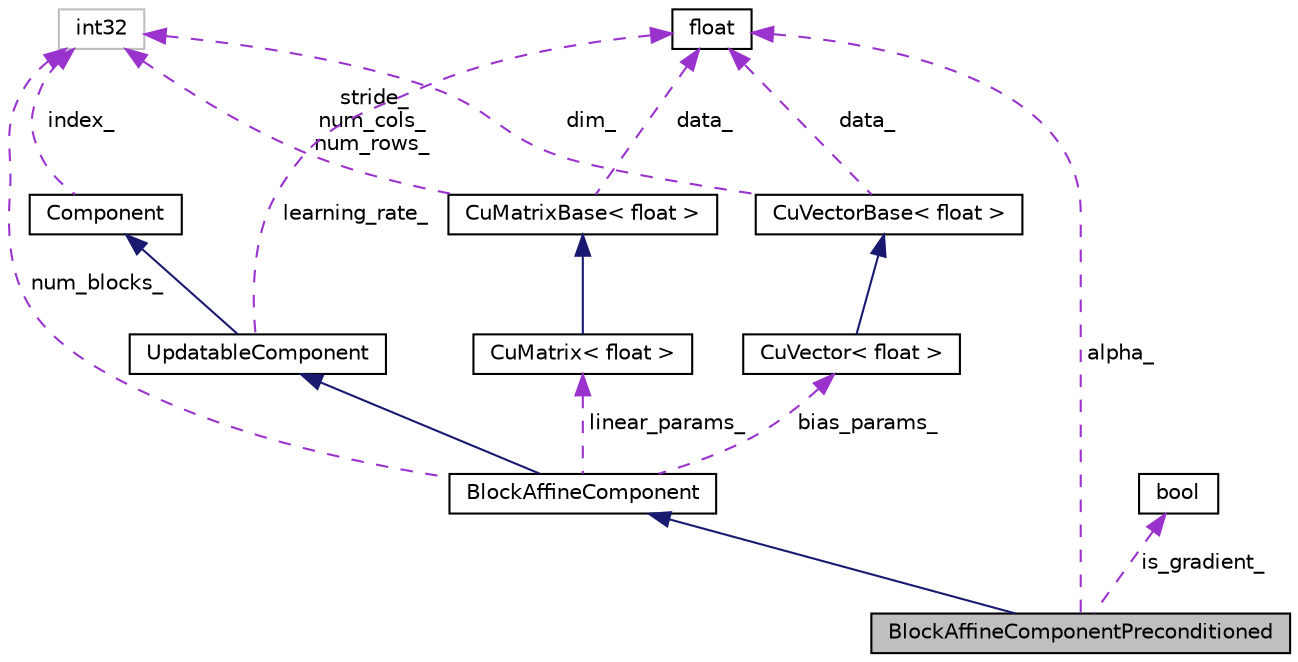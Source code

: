 digraph "BlockAffineComponentPreconditioned"
{
  edge [fontname="Helvetica",fontsize="10",labelfontname="Helvetica",labelfontsize="10"];
  node [fontname="Helvetica",fontsize="10",shape=record];
  Node4 [label="BlockAffineComponentPreconditioned",height=0.2,width=0.4,color="black", fillcolor="grey75", style="filled", fontcolor="black"];
  Node5 -> Node4 [dir="back",color="midnightblue",fontsize="10",style="solid",fontname="Helvetica"];
  Node5 [label="BlockAffineComponent",height=0.2,width=0.4,color="black", fillcolor="white", style="filled",URL="$classkaldi_1_1nnet2_1_1BlockAffineComponent.html"];
  Node6 -> Node5 [dir="back",color="midnightblue",fontsize="10",style="solid",fontname="Helvetica"];
  Node6 [label="UpdatableComponent",height=0.2,width=0.4,color="black", fillcolor="white", style="filled",URL="$classkaldi_1_1nnet2_1_1UpdatableComponent.html",tooltip="Class UpdatableComponent is a Component which has trainable parameters and contains some global param..."];
  Node7 -> Node6 [dir="back",color="midnightblue",fontsize="10",style="solid",fontname="Helvetica"];
  Node7 [label="Component",height=0.2,width=0.4,color="black", fillcolor="white", style="filled",URL="$classkaldi_1_1nnet2_1_1Component.html",tooltip="Abstract class, basic element of the network, it is a box with defined inputs, outputs, and tranformation functions interface. "];
  Node8 -> Node7 [dir="back",color="darkorchid3",fontsize="10",style="dashed",label=" index_" ,fontname="Helvetica"];
  Node8 [label="int32",height=0.2,width=0.4,color="grey75", fillcolor="white", style="filled"];
  Node9 -> Node6 [dir="back",color="darkorchid3",fontsize="10",style="dashed",label=" learning_rate_" ,fontname="Helvetica"];
  Node9 [label="float",height=0.2,width=0.4,color="black", fillcolor="white", style="filled",URL="$classfloat.html"];
  Node10 -> Node5 [dir="back",color="darkorchid3",fontsize="10",style="dashed",label=" linear_params_" ,fontname="Helvetica"];
  Node10 [label="CuMatrix\< float \>",height=0.2,width=0.4,color="black", fillcolor="white", style="filled",URL="$classkaldi_1_1CuMatrix.html"];
  Node11 -> Node10 [dir="back",color="midnightblue",fontsize="10",style="solid",fontname="Helvetica"];
  Node11 [label="CuMatrixBase\< float \>",height=0.2,width=0.4,color="black", fillcolor="white", style="filled",URL="$classkaldi_1_1CuMatrixBase.html"];
  Node9 -> Node11 [dir="back",color="darkorchid3",fontsize="10",style="dashed",label=" data_" ,fontname="Helvetica"];
  Node8 -> Node11 [dir="back",color="darkorchid3",fontsize="10",style="dashed",label=" stride_\nnum_cols_\nnum_rows_" ,fontname="Helvetica"];
  Node8 -> Node5 [dir="back",color="darkorchid3",fontsize="10",style="dashed",label=" num_blocks_" ,fontname="Helvetica"];
  Node12 -> Node5 [dir="back",color="darkorchid3",fontsize="10",style="dashed",label=" bias_params_" ,fontname="Helvetica"];
  Node12 [label="CuVector\< float \>",height=0.2,width=0.4,color="black", fillcolor="white", style="filled",URL="$classkaldi_1_1CuVector.html"];
  Node13 -> Node12 [dir="back",color="midnightblue",fontsize="10",style="solid",fontname="Helvetica"];
  Node13 [label="CuVectorBase\< float \>",height=0.2,width=0.4,color="black", fillcolor="white", style="filled",URL="$classkaldi_1_1CuVectorBase.html"];
  Node9 -> Node13 [dir="back",color="darkorchid3",fontsize="10",style="dashed",label=" data_" ,fontname="Helvetica"];
  Node8 -> Node13 [dir="back",color="darkorchid3",fontsize="10",style="dashed",label=" dim_" ,fontname="Helvetica"];
  Node9 -> Node4 [dir="back",color="darkorchid3",fontsize="10",style="dashed",label=" alpha_" ,fontname="Helvetica"];
  Node14 -> Node4 [dir="back",color="darkorchid3",fontsize="10",style="dashed",label=" is_gradient_" ,fontname="Helvetica"];
  Node14 [label="bool",height=0.2,width=0.4,color="black", fillcolor="white", style="filled",URL="$classbool.html"];
}
